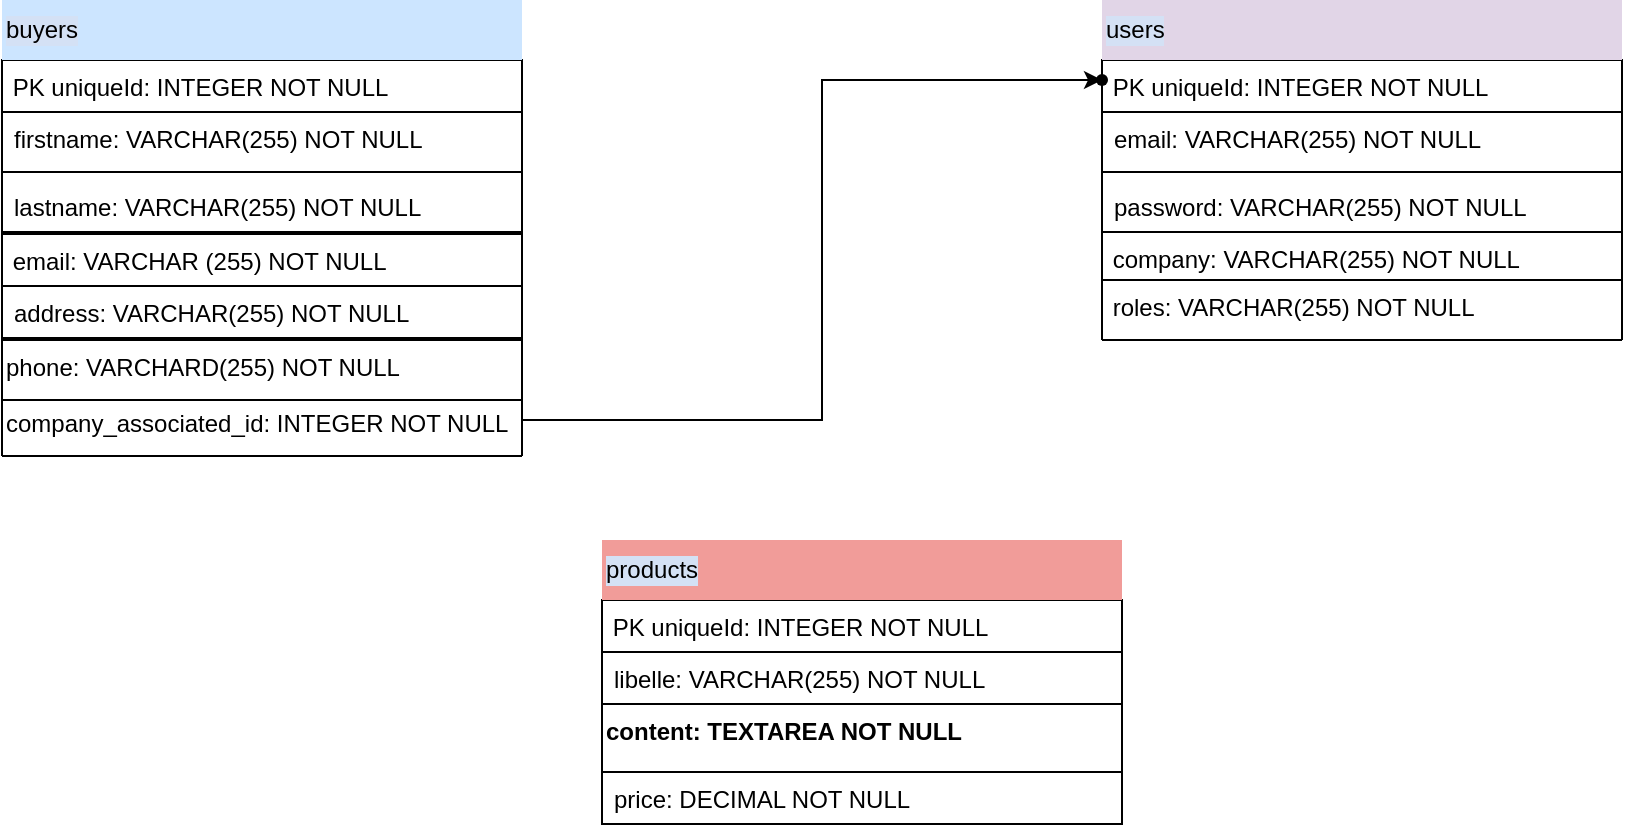 <mxfile version="23.1.5" type="device">
  <diagram name="Modèle_de_données" id="ni98SVHszWj_1iTOYTVx">
    <mxGraphModel dx="1482" dy="821" grid="1" gridSize="10" guides="1" tooltips="1" connect="1" arrows="1" fold="1" page="1" pageScale="1" pageWidth="827" pageHeight="1169" math="0" shadow="0">
      <root>
        <mxCell id="0" />
        <mxCell id="1" parent="0" />
        <mxCell id="9CVE_AiKFq_cPYP5f1aX-1" value="&lt;span style=&quot;font-weight: normal;&quot;&gt;&lt;font style=&quot;font-size: 12px;&quot;&gt;&amp;nbsp;PK uniqueId: INTEGER NOT NULL&lt;/font&gt;&lt;/span&gt;" style="swimlane;fontStyle=1;align=left;verticalAlign=top;childLayout=stackLayout;horizontal=1;startSize=26;horizontalStack=0;resizeParent=1;resizeParentMax=0;resizeLast=0;collapsible=1;marginBottom=0;whiteSpace=wrap;html=1;" parent="1" vertex="1">
          <mxGeometry x="300" y="1150" width="260" height="86" as="geometry">
            <mxRectangle y="542" width="120" height="30" as="alternateBounds" />
          </mxGeometry>
        </mxCell>
        <mxCell id="9CVE_AiKFq_cPYP5f1aX-2" value="firstname: VARCHAR(255) NOT NULL" style="text;strokeColor=none;fillColor=none;align=left;verticalAlign=top;spacingLeft=4;spacingRight=4;overflow=hidden;rotatable=0;points=[[0,0.5],[1,0.5]];portConstraint=eastwest;whiteSpace=wrap;html=1;" parent="9CVE_AiKFq_cPYP5f1aX-1" vertex="1">
          <mxGeometry y="26" width="260" height="26" as="geometry" />
        </mxCell>
        <mxCell id="9CVE_AiKFq_cPYP5f1aX-3" value="" style="line;strokeWidth=1;fillColor=none;align=left;verticalAlign=middle;spacingTop=-1;spacingLeft=3;spacingRight=3;rotatable=0;labelPosition=right;points=[];portConstraint=eastwest;strokeColor=inherit;" parent="9CVE_AiKFq_cPYP5f1aX-1" vertex="1">
          <mxGeometry y="52" width="260" height="8" as="geometry" />
        </mxCell>
        <mxCell id="9CVE_AiKFq_cPYP5f1aX-4" value="lastname: VARCHAR(255) NOT NULL" style="text;strokeColor=none;fillColor=none;align=left;verticalAlign=top;spacingLeft=4;spacingRight=4;overflow=hidden;rotatable=0;points=[[0,0.5],[1,0.5]];portConstraint=eastwest;whiteSpace=wrap;html=1;" parent="9CVE_AiKFq_cPYP5f1aX-1" vertex="1">
          <mxGeometry y="60" width="260" height="26" as="geometry" />
        </mxCell>
        <mxCell id="9CVE_AiKFq_cPYP5f1aX-11" value="buyers" style="text;html=1;strokeColor=none;fillColor=#CCE5FF;align=left;verticalAlign=middle;whiteSpace=wrap;rounded=0;labelBackgroundColor=#D4E1F5;" parent="1" vertex="1">
          <mxGeometry x="300" y="1120" width="260" height="30" as="geometry" />
        </mxCell>
        <mxCell id="3mlDLEw-B3RgLAxNknUr-4" value="" style="edgeStyle=orthogonalEdgeStyle;rounded=0;orthogonalLoop=1;jettySize=auto;html=1;exitX=1;exitY=0.518;exitDx=0;exitDy=0;exitPerimeter=0;" parent="1" target="3mlDLEw-B3RgLAxNknUr-3" edge="1">
          <mxGeometry relative="1" as="geometry">
            <Array as="points">
              <mxPoint x="560" y="1330" />
              <mxPoint x="710" y="1330" />
              <mxPoint x="710" y="1160" />
            </Array>
            <mxPoint x="560" y="1313.54" as="sourcePoint" />
            <mxPoint x="850" y="1140" as="targetPoint" />
          </mxGeometry>
        </mxCell>
        <mxCell id="9CVE_AiKFq_cPYP5f1aX-12" value="&lt;span style=&quot;font-weight: normal;&quot;&gt;&lt;font style=&quot;font-size: 12px;&quot;&gt;company_associated_id: INTEGER&lt;/font&gt; NOT NULL&lt;/span&gt;" style="swimlane;fontStyle=1;align=left;verticalAlign=top;childLayout=stackLayout;horizontal=1;startSize=30;horizontalStack=0;resizeParent=1;resizeParentMax=0;resizeLast=0;collapsible=1;marginBottom=0;whiteSpace=wrap;html=1;" parent="1" vertex="1">
          <mxGeometry x="300" y="1318" width="260" height="30" as="geometry">
            <mxRectangle x="300" y="1690" width="120" height="30" as="alternateBounds" />
          </mxGeometry>
        </mxCell>
        <mxCell id="9CVE_AiKFq_cPYP5f1aX-38" value="&lt;span style=&quot;font-weight: normal;&quot;&gt;&lt;font style=&quot;font-size: 12px;&quot;&gt;&amp;nbsp;PK uniqueId: INTEGER NOT NULL&lt;/font&gt;&lt;/span&gt;" style="swimlane;fontStyle=1;align=left;verticalAlign=top;childLayout=stackLayout;horizontal=1;startSize=26;horizontalStack=0;resizeParent=1;resizeParentMax=0;resizeLast=0;collapsible=1;marginBottom=0;whiteSpace=wrap;html=1;" parent="1" vertex="1">
          <mxGeometry x="600" y="1420" width="260" height="112" as="geometry">
            <mxRectangle y="542" width="120" height="30" as="alternateBounds" />
          </mxGeometry>
        </mxCell>
        <mxCell id="9CVE_AiKFq_cPYP5f1aX-39" value="libelle: VARCHAR(255) NOT NULL" style="text;strokeColor=none;fillColor=none;align=left;verticalAlign=top;spacingLeft=4;spacingRight=4;overflow=hidden;rotatable=0;points=[[0,0.5],[1,0.5]];portConstraint=eastwest;whiteSpace=wrap;html=1;" parent="9CVE_AiKFq_cPYP5f1aX-38" vertex="1">
          <mxGeometry y="26" width="260" height="26" as="geometry" />
        </mxCell>
        <mxCell id="9CVE_AiKFq_cPYP5f1aX-40" value="content: TEXTAREA NOT NULL" style="swimlane;fontStyle=1;align=left;verticalAlign=top;childLayout=stackLayout;horizontal=1;startSize=34;horizontalStack=0;resizeParent=1;resizeParentMax=0;resizeLast=0;collapsible=1;marginBottom=0;whiteSpace=wrap;html=1;" parent="9CVE_AiKFq_cPYP5f1aX-38" vertex="1">
          <mxGeometry y="52" width="260" height="60" as="geometry">
            <mxRectangle y="542" width="120" height="30" as="alternateBounds" />
          </mxGeometry>
        </mxCell>
        <mxCell id="9CVE_AiKFq_cPYP5f1aX-41" value="price: DECIMAL NOT NULL" style="text;strokeColor=none;fillColor=none;align=left;verticalAlign=top;spacingLeft=4;spacingRight=4;overflow=hidden;rotatable=0;points=[[0,0.5],[1,0.5]];portConstraint=eastwest;whiteSpace=wrap;html=1;" parent="9CVE_AiKFq_cPYP5f1aX-40" vertex="1">
          <mxGeometry y="34" width="260" height="26" as="geometry" />
        </mxCell>
        <mxCell id="9CVE_AiKFq_cPYP5f1aX-45" value="products" style="text;html=1;strokeColor=none;fillColor=#F19C99;align=left;verticalAlign=middle;whiteSpace=wrap;rounded=0;labelBackgroundColor=#D4E1F5;" parent="1" vertex="1">
          <mxGeometry x="600" y="1390" width="260" height="30" as="geometry" />
        </mxCell>
        <mxCell id="9CVE_AiKFq_cPYP5f1aX-57" value="&lt;span style=&quot;font-weight: normal;&quot;&gt;&lt;font style=&quot;font-size: 12px;&quot;&gt;&amp;nbsp;PK uniqueId: INTEGER NOT NULL&lt;/font&gt;&lt;/span&gt;" style="swimlane;fontStyle=1;align=left;verticalAlign=top;childLayout=stackLayout;horizontal=1;startSize=26;horizontalStack=0;resizeParent=1;resizeParentMax=0;resizeLast=0;collapsible=1;marginBottom=0;whiteSpace=wrap;html=1;" parent="1" vertex="1">
          <mxGeometry x="850" y="1150" width="260" height="110" as="geometry">
            <mxRectangle y="542" width="120" height="30" as="alternateBounds" />
          </mxGeometry>
        </mxCell>
        <mxCell id="9CVE_AiKFq_cPYP5f1aX-58" value="email: VARCHAR(255) NOT NULL" style="text;strokeColor=none;fillColor=none;align=left;verticalAlign=top;spacingLeft=4;spacingRight=4;overflow=hidden;rotatable=0;points=[[0,0.5],[1,0.5]];portConstraint=eastwest;whiteSpace=wrap;html=1;" parent="9CVE_AiKFq_cPYP5f1aX-57" vertex="1">
          <mxGeometry y="26" width="260" height="26" as="geometry" />
        </mxCell>
        <mxCell id="9CVE_AiKFq_cPYP5f1aX-59" value="" style="line;strokeWidth=1;fillColor=none;align=left;verticalAlign=middle;spacingTop=-1;spacingLeft=3;spacingRight=3;rotatable=0;labelPosition=right;points=[];portConstraint=eastwest;strokeColor=inherit;" parent="9CVE_AiKFq_cPYP5f1aX-57" vertex="1">
          <mxGeometry y="52" width="260" height="8" as="geometry" />
        </mxCell>
        <mxCell id="9CVE_AiKFq_cPYP5f1aX-60" value="password: VARCHAR(255) NOT NULL" style="text;strokeColor=none;fillColor=none;align=left;verticalAlign=top;spacingLeft=4;spacingRight=4;overflow=hidden;rotatable=0;points=[[0,0.5],[1,0.5]];portConstraint=eastwest;whiteSpace=wrap;html=1;" parent="9CVE_AiKFq_cPYP5f1aX-57" vertex="1">
          <mxGeometry y="60" width="260" height="26" as="geometry" />
        </mxCell>
        <mxCell id="9CVE_AiKFq_cPYP5f1aX-61" value="&lt;span style=&quot;font-weight: normal;&quot;&gt;&lt;font style=&quot;font-size: 12px;&quot;&gt;&amp;nbsp;company: VARCHAR(255)&lt;/font&gt; NOT NULL&lt;/span&gt;" style="swimlane;fontStyle=1;align=left;verticalAlign=top;childLayout=stackLayout;horizontal=1;startSize=26;horizontalStack=0;resizeParent=1;resizeParentMax=0;resizeLast=0;collapsible=1;marginBottom=0;whiteSpace=wrap;html=1;" parent="9CVE_AiKFq_cPYP5f1aX-57" vertex="1">
          <mxGeometry y="86" width="260" height="24" as="geometry">
            <mxRectangle y="542" width="120" height="30" as="alternateBounds" />
          </mxGeometry>
        </mxCell>
        <mxCell id="9CVE_AiKFq_cPYP5f1aX-67" value="users" style="text;html=1;strokeColor=none;fillColor=#E1D5E7;align=left;verticalAlign=middle;whiteSpace=wrap;rounded=0;labelBackgroundColor=#D4E1F5;" parent="1" vertex="1">
          <mxGeometry x="850" y="1120" width="260" height="30" as="geometry" />
        </mxCell>
        <mxCell id="Kw3-ZxFMyjBxTuiB0_CE-2" value="address: VARCHAR(255) NOT NULL" style="text;strokeColor=none;fillColor=none;align=left;verticalAlign=top;spacingLeft=4;spacingRight=4;overflow=hidden;rotatable=0;points=[[0,0.5],[1,0.5]];portConstraint=eastwest;whiteSpace=wrap;html=1;" parent="1" vertex="1">
          <mxGeometry x="300" y="1263" width="260" height="26" as="geometry" />
        </mxCell>
        <mxCell id="Kw3-ZxFMyjBxTuiB0_CE-3" value="&lt;span style=&quot;font-weight: normal;&quot;&gt;&lt;font style=&quot;font-size: 12px;&quot;&gt;&amp;nbsp;email: VARCHAR (255)&lt;/font&gt; NOT NULL&lt;/span&gt;" style="swimlane;fontStyle=1;align=left;verticalAlign=top;childLayout=stackLayout;horizontal=1;startSize=26;horizontalStack=0;resizeParent=1;resizeParentMax=0;resizeLast=0;collapsible=1;marginBottom=0;whiteSpace=wrap;html=1;" parent="1" vertex="1">
          <mxGeometry x="300" y="1237" width="260" height="52" as="geometry">
            <mxRectangle y="542" width="120" height="30" as="alternateBounds" />
          </mxGeometry>
        </mxCell>
        <mxCell id="3mlDLEw-B3RgLAxNknUr-3" value="" style="shape=waypoint;sketch=0;size=6;pointerEvents=1;points=[];fillColor=default;resizable=0;rotatable=0;perimeter=centerPerimeter;snapToPoint=1;align=left;verticalAlign=top;fontStyle=1;startSize=30;" parent="1" vertex="1">
          <mxGeometry x="840" y="1150" width="20" height="20" as="geometry" />
        </mxCell>
        <mxCell id="mp3AuXdWtQBJXFSvWpy--1" value="&lt;span style=&quot;font-weight: normal;&quot;&gt;&lt;font style=&quot;font-size: 12px;&quot;&gt;&amp;nbsp;roles: VARCHAR(255)&lt;/font&gt; NOT NULL&lt;/span&gt;" style="swimlane;fontStyle=1;align=left;verticalAlign=top;childLayout=stackLayout;horizontal=1;startSize=30;horizontalStack=0;resizeParent=1;resizeParentMax=0;resizeLast=0;collapsible=1;marginBottom=0;whiteSpace=wrap;html=1;" vertex="1" parent="1">
          <mxGeometry x="850" y="1260" width="260" height="30" as="geometry">
            <mxRectangle x="300" y="1690" width="120" height="30" as="alternateBounds" />
          </mxGeometry>
        </mxCell>
        <mxCell id="mp3AuXdWtQBJXFSvWpy--2" value="&lt;span style=&quot;font-weight: normal;&quot;&gt;&lt;font style=&quot;font-size: 12px;&quot;&gt;phone: VARCHARD(255)&lt;/font&gt; NOT NULL&lt;/span&gt;" style="swimlane;fontStyle=1;align=left;verticalAlign=top;childLayout=stackLayout;horizontal=1;startSize=30;horizontalStack=0;resizeParent=1;resizeParentMax=0;resizeLast=0;collapsible=1;marginBottom=0;whiteSpace=wrap;html=1;" vertex="1" parent="1">
          <mxGeometry x="300" y="1290" width="260" height="30" as="geometry">
            <mxRectangle x="300" y="1690" width="120" height="30" as="alternateBounds" />
          </mxGeometry>
        </mxCell>
      </root>
    </mxGraphModel>
  </diagram>
</mxfile>
